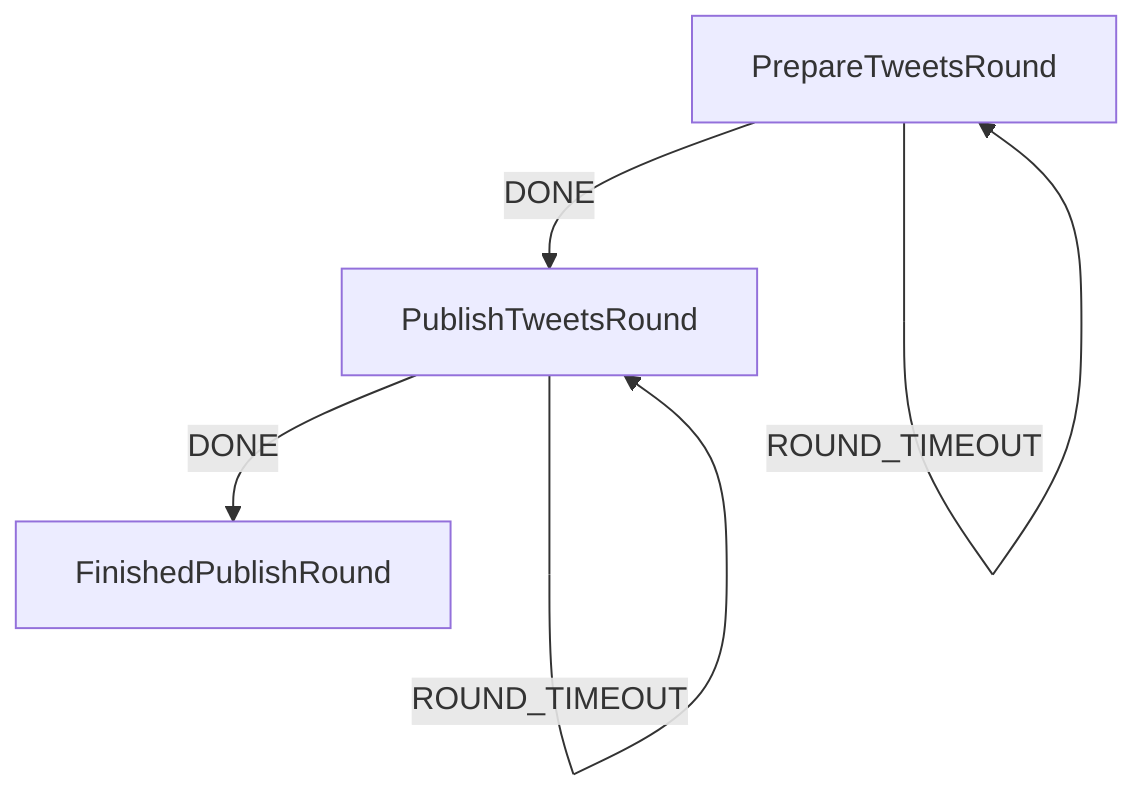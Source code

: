 graph TD
  PrepareTweetsRound
  FinishedPublishRound
  PrepareTweetsRound
  PublishTweetsRound
  PrepareTweetsRound -->|DONE| PublishTweetsRound
  PrepareTweetsRound -->|NO_MAJORITY| PrepareTweetsRound
  PrepareTweetsRound -->|ROUND_TIMEOUT| PrepareTweetsRound
  PublishTweetsRound -->|DONE| FinishedPublishRound
  PublishTweetsRound -->|NO_MAJORITY| PublishTweetsRound
  PublishTweetsRound -->|ROUND_TIMEOUT| PublishTweetsRound